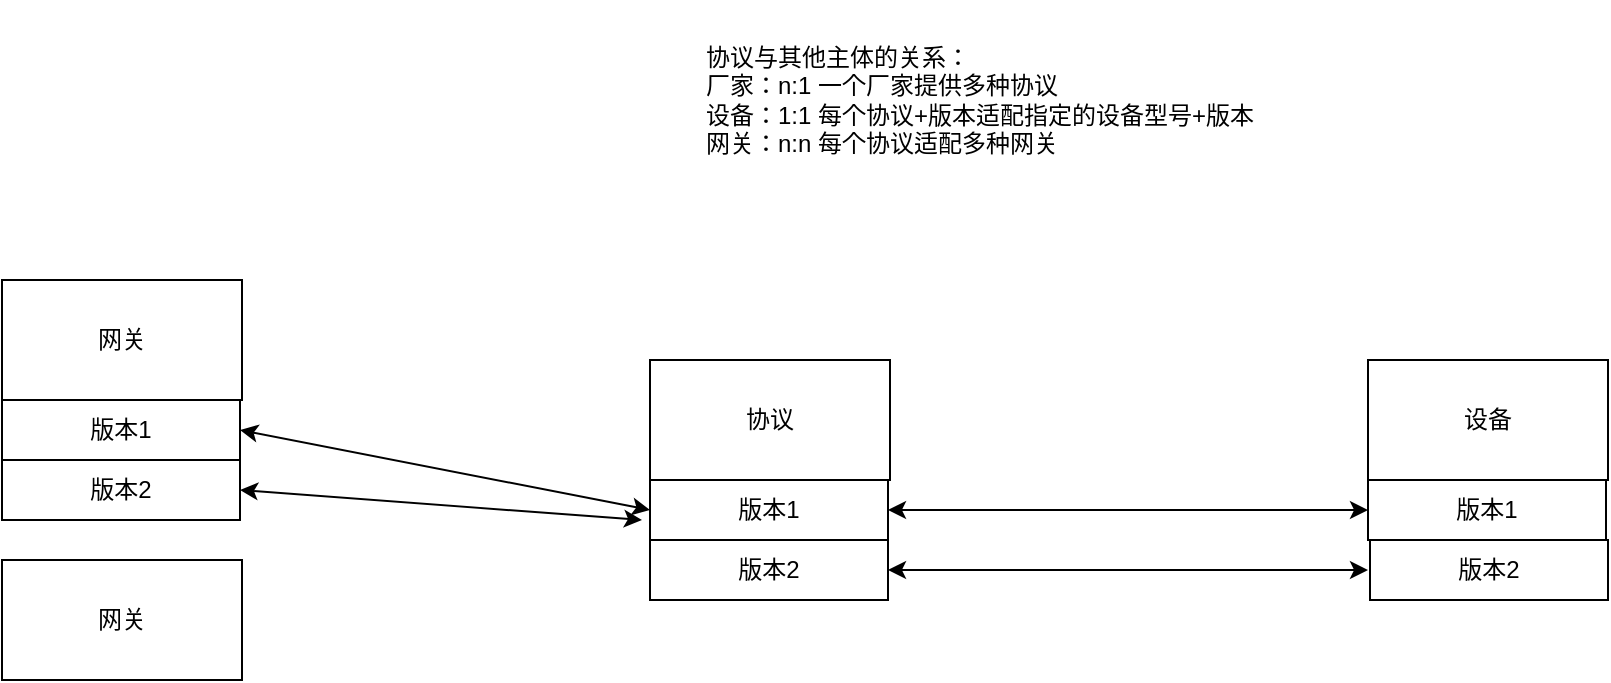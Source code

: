 <mxfile version="21.0.10" type="github">
  <diagram name="第 1 页" id="QWs2OUtahTp_4iVBiYvr">
    <mxGraphModel dx="1674" dy="788" grid="1" gridSize="10" guides="1" tooltips="1" connect="1" arrows="1" fold="1" page="1" pageScale="1" pageWidth="827" pageHeight="1169" math="0" shadow="0">
      <root>
        <mxCell id="0" />
        <mxCell id="1" parent="0" />
        <mxCell id="F8SisLxMHx2SGx92o3Pz-2" value="协议" style="rounded=0;whiteSpace=wrap;html=1;" vertex="1" parent="1">
          <mxGeometry x="414" y="220" width="120" height="60" as="geometry" />
        </mxCell>
        <mxCell id="F8SisLxMHx2SGx92o3Pz-3" value="版本1" style="rounded=0;whiteSpace=wrap;html=1;" vertex="1" parent="1">
          <mxGeometry x="414" y="280" width="119" height="30" as="geometry" />
        </mxCell>
        <mxCell id="F8SisLxMHx2SGx92o3Pz-4" value="版本2" style="rounded=0;whiteSpace=wrap;html=1;" vertex="1" parent="1">
          <mxGeometry x="414" y="310" width="119" height="30" as="geometry" />
        </mxCell>
        <mxCell id="F8SisLxMHx2SGx92o3Pz-9" value="设备" style="rounded=0;whiteSpace=wrap;html=1;" vertex="1" parent="1">
          <mxGeometry x="773" y="220" width="120" height="60" as="geometry" />
        </mxCell>
        <mxCell id="F8SisLxMHx2SGx92o3Pz-18" value="版本1" style="rounded=0;whiteSpace=wrap;html=1;" vertex="1" parent="1">
          <mxGeometry x="773" y="280" width="119" height="30" as="geometry" />
        </mxCell>
        <mxCell id="F8SisLxMHx2SGx92o3Pz-19" value="版本2" style="rounded=0;whiteSpace=wrap;html=1;" vertex="1" parent="1">
          <mxGeometry x="774" y="310" width="119" height="30" as="geometry" />
        </mxCell>
        <mxCell id="F8SisLxMHx2SGx92o3Pz-20" value="" style="endArrow=classic;startArrow=classic;html=1;rounded=0;entryX=0;entryY=0.5;entryDx=0;entryDy=0;" edge="1" parent="1" target="F8SisLxMHx2SGx92o3Pz-18">
          <mxGeometry width="50" height="50" relative="1" as="geometry">
            <mxPoint x="533" y="295" as="sourcePoint" />
            <mxPoint x="593" y="280" as="targetPoint" />
          </mxGeometry>
        </mxCell>
        <mxCell id="F8SisLxMHx2SGx92o3Pz-21" value="" style="endArrow=classic;startArrow=classic;html=1;rounded=0;exitX=1;exitY=0.5;exitDx=0;exitDy=0;" edge="1" parent="1" source="F8SisLxMHx2SGx92o3Pz-4">
          <mxGeometry width="50" height="50" relative="1" as="geometry">
            <mxPoint x="543" y="340" as="sourcePoint" />
            <mxPoint x="773" y="325" as="targetPoint" />
          </mxGeometry>
        </mxCell>
        <mxCell id="F8SisLxMHx2SGx92o3Pz-25" value="网关" style="rounded=0;whiteSpace=wrap;html=1;" vertex="1" parent="1">
          <mxGeometry x="90" y="180" width="120" height="60" as="geometry" />
        </mxCell>
        <mxCell id="F8SisLxMHx2SGx92o3Pz-27" value="网关" style="rounded=0;whiteSpace=wrap;html=1;" vertex="1" parent="1">
          <mxGeometry x="90" y="320" width="120" height="60" as="geometry" />
        </mxCell>
        <mxCell id="F8SisLxMHx2SGx92o3Pz-28" value="版本1" style="rounded=0;whiteSpace=wrap;html=1;" vertex="1" parent="1">
          <mxGeometry x="90" y="240" width="119" height="30" as="geometry" />
        </mxCell>
        <mxCell id="F8SisLxMHx2SGx92o3Pz-29" value="版本2" style="rounded=0;whiteSpace=wrap;html=1;" vertex="1" parent="1">
          <mxGeometry x="90" y="270" width="119" height="30" as="geometry" />
        </mxCell>
        <mxCell id="F8SisLxMHx2SGx92o3Pz-32" value="" style="endArrow=classic;startArrow=classic;html=1;rounded=0;exitX=1;exitY=0.5;exitDx=0;exitDy=0;entryX=0;entryY=0.5;entryDx=0;entryDy=0;" edge="1" parent="1" source="F8SisLxMHx2SGx92o3Pz-28" target="F8SisLxMHx2SGx92o3Pz-3">
          <mxGeometry width="50" height="50" relative="1" as="geometry">
            <mxPoint x="620" y="60" as="sourcePoint" />
            <mxPoint x="670" y="10" as="targetPoint" />
          </mxGeometry>
        </mxCell>
        <mxCell id="F8SisLxMHx2SGx92o3Pz-33" value="" style="endArrow=classic;startArrow=classic;html=1;rounded=0;exitX=1;exitY=0.5;exitDx=0;exitDy=0;" edge="1" parent="1" source="F8SisLxMHx2SGx92o3Pz-29">
          <mxGeometry width="50" height="50" relative="1" as="geometry">
            <mxPoint x="219" y="265" as="sourcePoint" />
            <mxPoint x="410" y="300" as="targetPoint" />
          </mxGeometry>
        </mxCell>
        <mxCell id="F8SisLxMHx2SGx92o3Pz-34" value="协议与其他主体的关系：&lt;br&gt;厂家：n:1 一个厂家提供多种协议&lt;br&gt;&lt;div style=&quot;&quot;&gt;&lt;span style=&quot;background-color: initial;&quot;&gt;设备：1:1 每个协议+版本适配指定的设备型号+版本&lt;/span&gt;&lt;/div&gt;&lt;div style=&quot;&quot;&gt;网关：n:n 每个协议适配多种网关&lt;/div&gt;" style="text;html=1;strokeColor=none;fillColor=none;align=left;verticalAlign=middle;whiteSpace=wrap;rounded=0;" vertex="1" parent="1">
          <mxGeometry x="440" y="40" width="370" height="100" as="geometry" />
        </mxCell>
      </root>
    </mxGraphModel>
  </diagram>
</mxfile>
